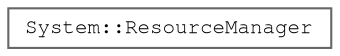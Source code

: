 digraph "Graphical Class Hierarchy"
{
 // LATEX_PDF_SIZE
  bgcolor="transparent";
  edge [fontname=FreeMono,fontsize=10,labelfontname=FreeMono,labelfontsize=10];
  node [fontname=FreeMono,fontsize=10,shape=box,height=0.2,width=0.4];
  rankdir="LR";
  Node0 [label="System::ResourceManager",height=0.2,width=0.4,color="grey40", fillcolor="white", style="filled",URL="$class_system_1_1_resource_manager.html",tooltip=" "];
}
